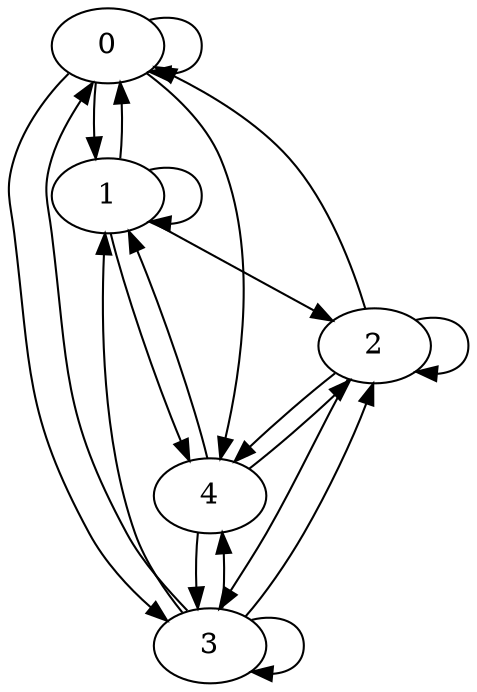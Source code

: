 digraph  {
	0	 [arm="<arms.ArmBernoulli object at 0x7f86aeb48908>"];
	0 -> 0;
	1	 [arm="<arms.ArmBernoulli object at 0x7f86aeb48940>"];
	0 -> 1;
	3	 [arm="<arms.ArmBernoulli object at 0x7f86aeb489b0>"];
	0 -> 3;
	4	 [arm="<arms.ArmBernoulli object at 0x7f86aeb489e8>"];
	0 -> 4;
	1 -> 0;
	1 -> 1;
	2	 [arm="<arms.ArmBernoulli object at 0x7f86aeb48978>"];
	1 -> 2;
	1 -> 4;
	2 -> 0;
	2 -> 2;
	2 -> 3;
	2 -> 4;
	3 -> 0;
	3 -> 1;
	3 -> 2;
	3 -> 3;
	3 -> 4;
	4 -> 1;
	4 -> 2;
	4 -> 3;
}
